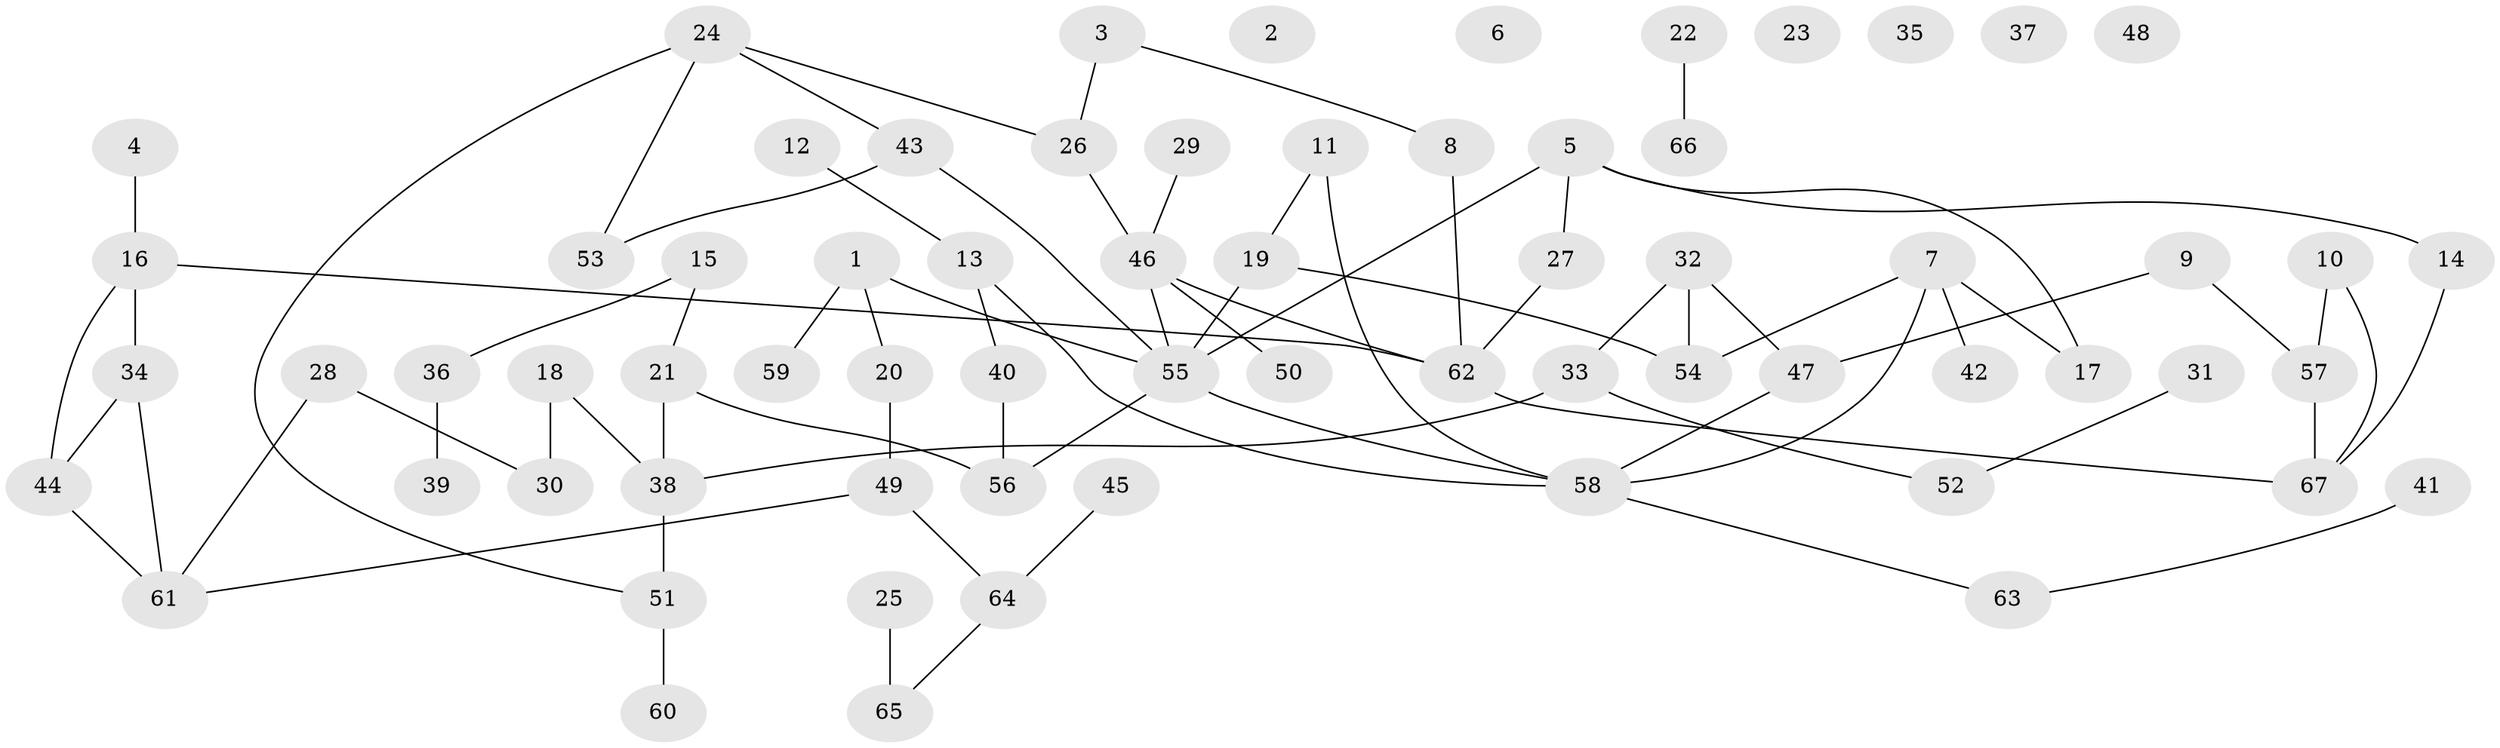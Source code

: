 // coarse degree distribution, {7: 0.05, 0: 0.175, 3: 0.3, 4: 0.1, 2: 0.125, 1: 0.2, 5: 0.05}
// Generated by graph-tools (version 1.1) at 2025/16/03/04/25 18:16:30]
// undirected, 67 vertices, 77 edges
graph export_dot {
graph [start="1"]
  node [color=gray90,style=filled];
  1;
  2;
  3;
  4;
  5;
  6;
  7;
  8;
  9;
  10;
  11;
  12;
  13;
  14;
  15;
  16;
  17;
  18;
  19;
  20;
  21;
  22;
  23;
  24;
  25;
  26;
  27;
  28;
  29;
  30;
  31;
  32;
  33;
  34;
  35;
  36;
  37;
  38;
  39;
  40;
  41;
  42;
  43;
  44;
  45;
  46;
  47;
  48;
  49;
  50;
  51;
  52;
  53;
  54;
  55;
  56;
  57;
  58;
  59;
  60;
  61;
  62;
  63;
  64;
  65;
  66;
  67;
  1 -- 20;
  1 -- 55;
  1 -- 59;
  3 -- 8;
  3 -- 26;
  4 -- 16;
  5 -- 14;
  5 -- 17;
  5 -- 27;
  5 -- 55;
  7 -- 17;
  7 -- 42;
  7 -- 54;
  7 -- 58;
  8 -- 62;
  9 -- 47;
  9 -- 57;
  10 -- 57;
  10 -- 67;
  11 -- 19;
  11 -- 58;
  12 -- 13;
  13 -- 40;
  13 -- 58;
  14 -- 67;
  15 -- 21;
  15 -- 36;
  16 -- 34;
  16 -- 44;
  16 -- 62;
  18 -- 30;
  18 -- 38;
  19 -- 54;
  19 -- 55;
  20 -- 49;
  21 -- 38;
  21 -- 56;
  22 -- 66;
  24 -- 26;
  24 -- 43;
  24 -- 51;
  24 -- 53;
  25 -- 65;
  26 -- 46;
  27 -- 62;
  28 -- 30;
  28 -- 61;
  29 -- 46;
  31 -- 52;
  32 -- 33;
  32 -- 47;
  32 -- 54;
  33 -- 38;
  33 -- 52;
  34 -- 44;
  34 -- 61;
  36 -- 39;
  38 -- 51;
  40 -- 56;
  41 -- 63;
  43 -- 53;
  43 -- 55;
  44 -- 61;
  45 -- 64;
  46 -- 50;
  46 -- 55;
  46 -- 62;
  47 -- 58;
  49 -- 61;
  49 -- 64;
  51 -- 60;
  55 -- 56;
  55 -- 58;
  57 -- 67;
  58 -- 63;
  62 -- 67;
  64 -- 65;
}
